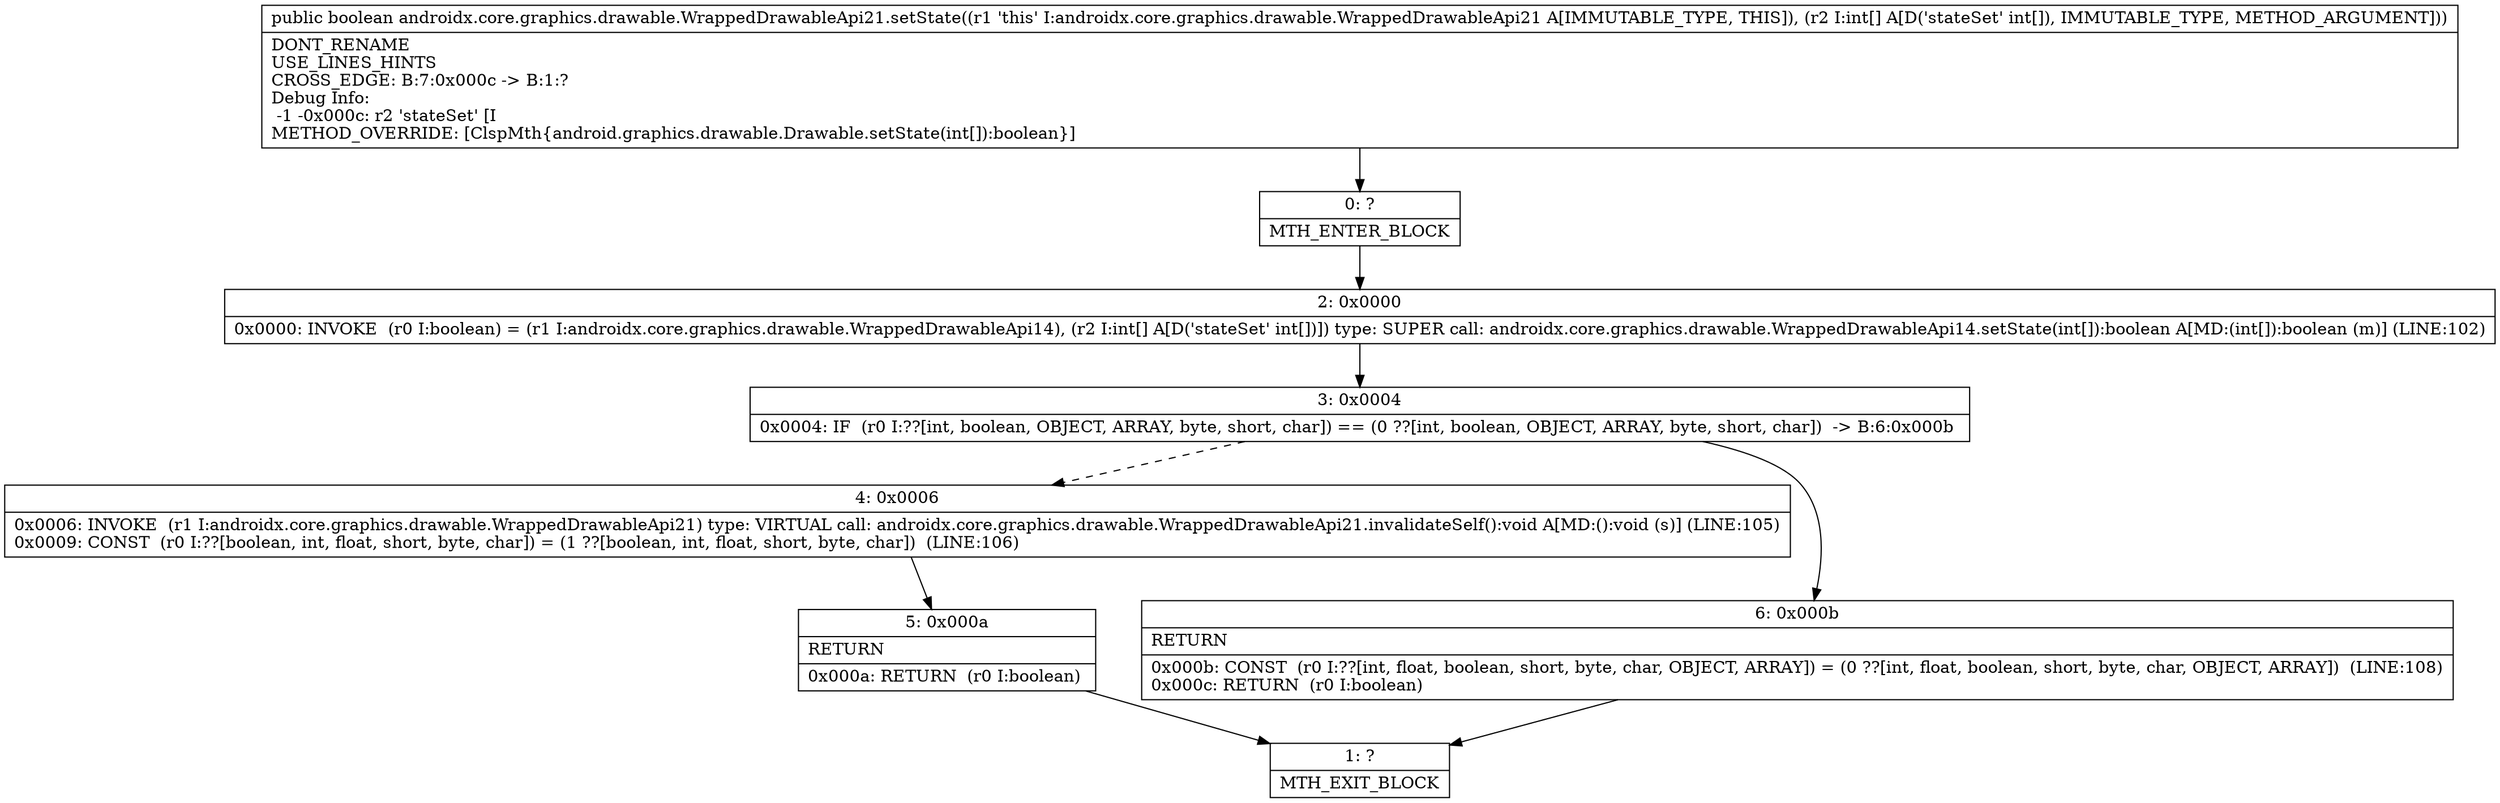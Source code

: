 digraph "CFG forandroidx.core.graphics.drawable.WrappedDrawableApi21.setState([I)Z" {
Node_0 [shape=record,label="{0\:\ ?|MTH_ENTER_BLOCK\l}"];
Node_2 [shape=record,label="{2\:\ 0x0000|0x0000: INVOKE  (r0 I:boolean) = (r1 I:androidx.core.graphics.drawable.WrappedDrawableApi14), (r2 I:int[] A[D('stateSet' int[])]) type: SUPER call: androidx.core.graphics.drawable.WrappedDrawableApi14.setState(int[]):boolean A[MD:(int[]):boolean (m)] (LINE:102)\l}"];
Node_3 [shape=record,label="{3\:\ 0x0004|0x0004: IF  (r0 I:??[int, boolean, OBJECT, ARRAY, byte, short, char]) == (0 ??[int, boolean, OBJECT, ARRAY, byte, short, char])  \-\> B:6:0x000b \l}"];
Node_4 [shape=record,label="{4\:\ 0x0006|0x0006: INVOKE  (r1 I:androidx.core.graphics.drawable.WrappedDrawableApi21) type: VIRTUAL call: androidx.core.graphics.drawable.WrappedDrawableApi21.invalidateSelf():void A[MD:():void (s)] (LINE:105)\l0x0009: CONST  (r0 I:??[boolean, int, float, short, byte, char]) = (1 ??[boolean, int, float, short, byte, char])  (LINE:106)\l}"];
Node_5 [shape=record,label="{5\:\ 0x000a|RETURN\l|0x000a: RETURN  (r0 I:boolean) \l}"];
Node_1 [shape=record,label="{1\:\ ?|MTH_EXIT_BLOCK\l}"];
Node_6 [shape=record,label="{6\:\ 0x000b|RETURN\l|0x000b: CONST  (r0 I:??[int, float, boolean, short, byte, char, OBJECT, ARRAY]) = (0 ??[int, float, boolean, short, byte, char, OBJECT, ARRAY])  (LINE:108)\l0x000c: RETURN  (r0 I:boolean) \l}"];
MethodNode[shape=record,label="{public boolean androidx.core.graphics.drawable.WrappedDrawableApi21.setState((r1 'this' I:androidx.core.graphics.drawable.WrappedDrawableApi21 A[IMMUTABLE_TYPE, THIS]), (r2 I:int[] A[D('stateSet' int[]), IMMUTABLE_TYPE, METHOD_ARGUMENT]))  | DONT_RENAME\lUSE_LINES_HINTS\lCROSS_EDGE: B:7:0x000c \-\> B:1:?\lDebug Info:\l  \-1 \-0x000c: r2 'stateSet' [I\lMETHOD_OVERRIDE: [ClspMth\{android.graphics.drawable.Drawable.setState(int[]):boolean\}]\l}"];
MethodNode -> Node_0;Node_0 -> Node_2;
Node_2 -> Node_3;
Node_3 -> Node_4[style=dashed];
Node_3 -> Node_6;
Node_4 -> Node_5;
Node_5 -> Node_1;
Node_6 -> Node_1;
}

